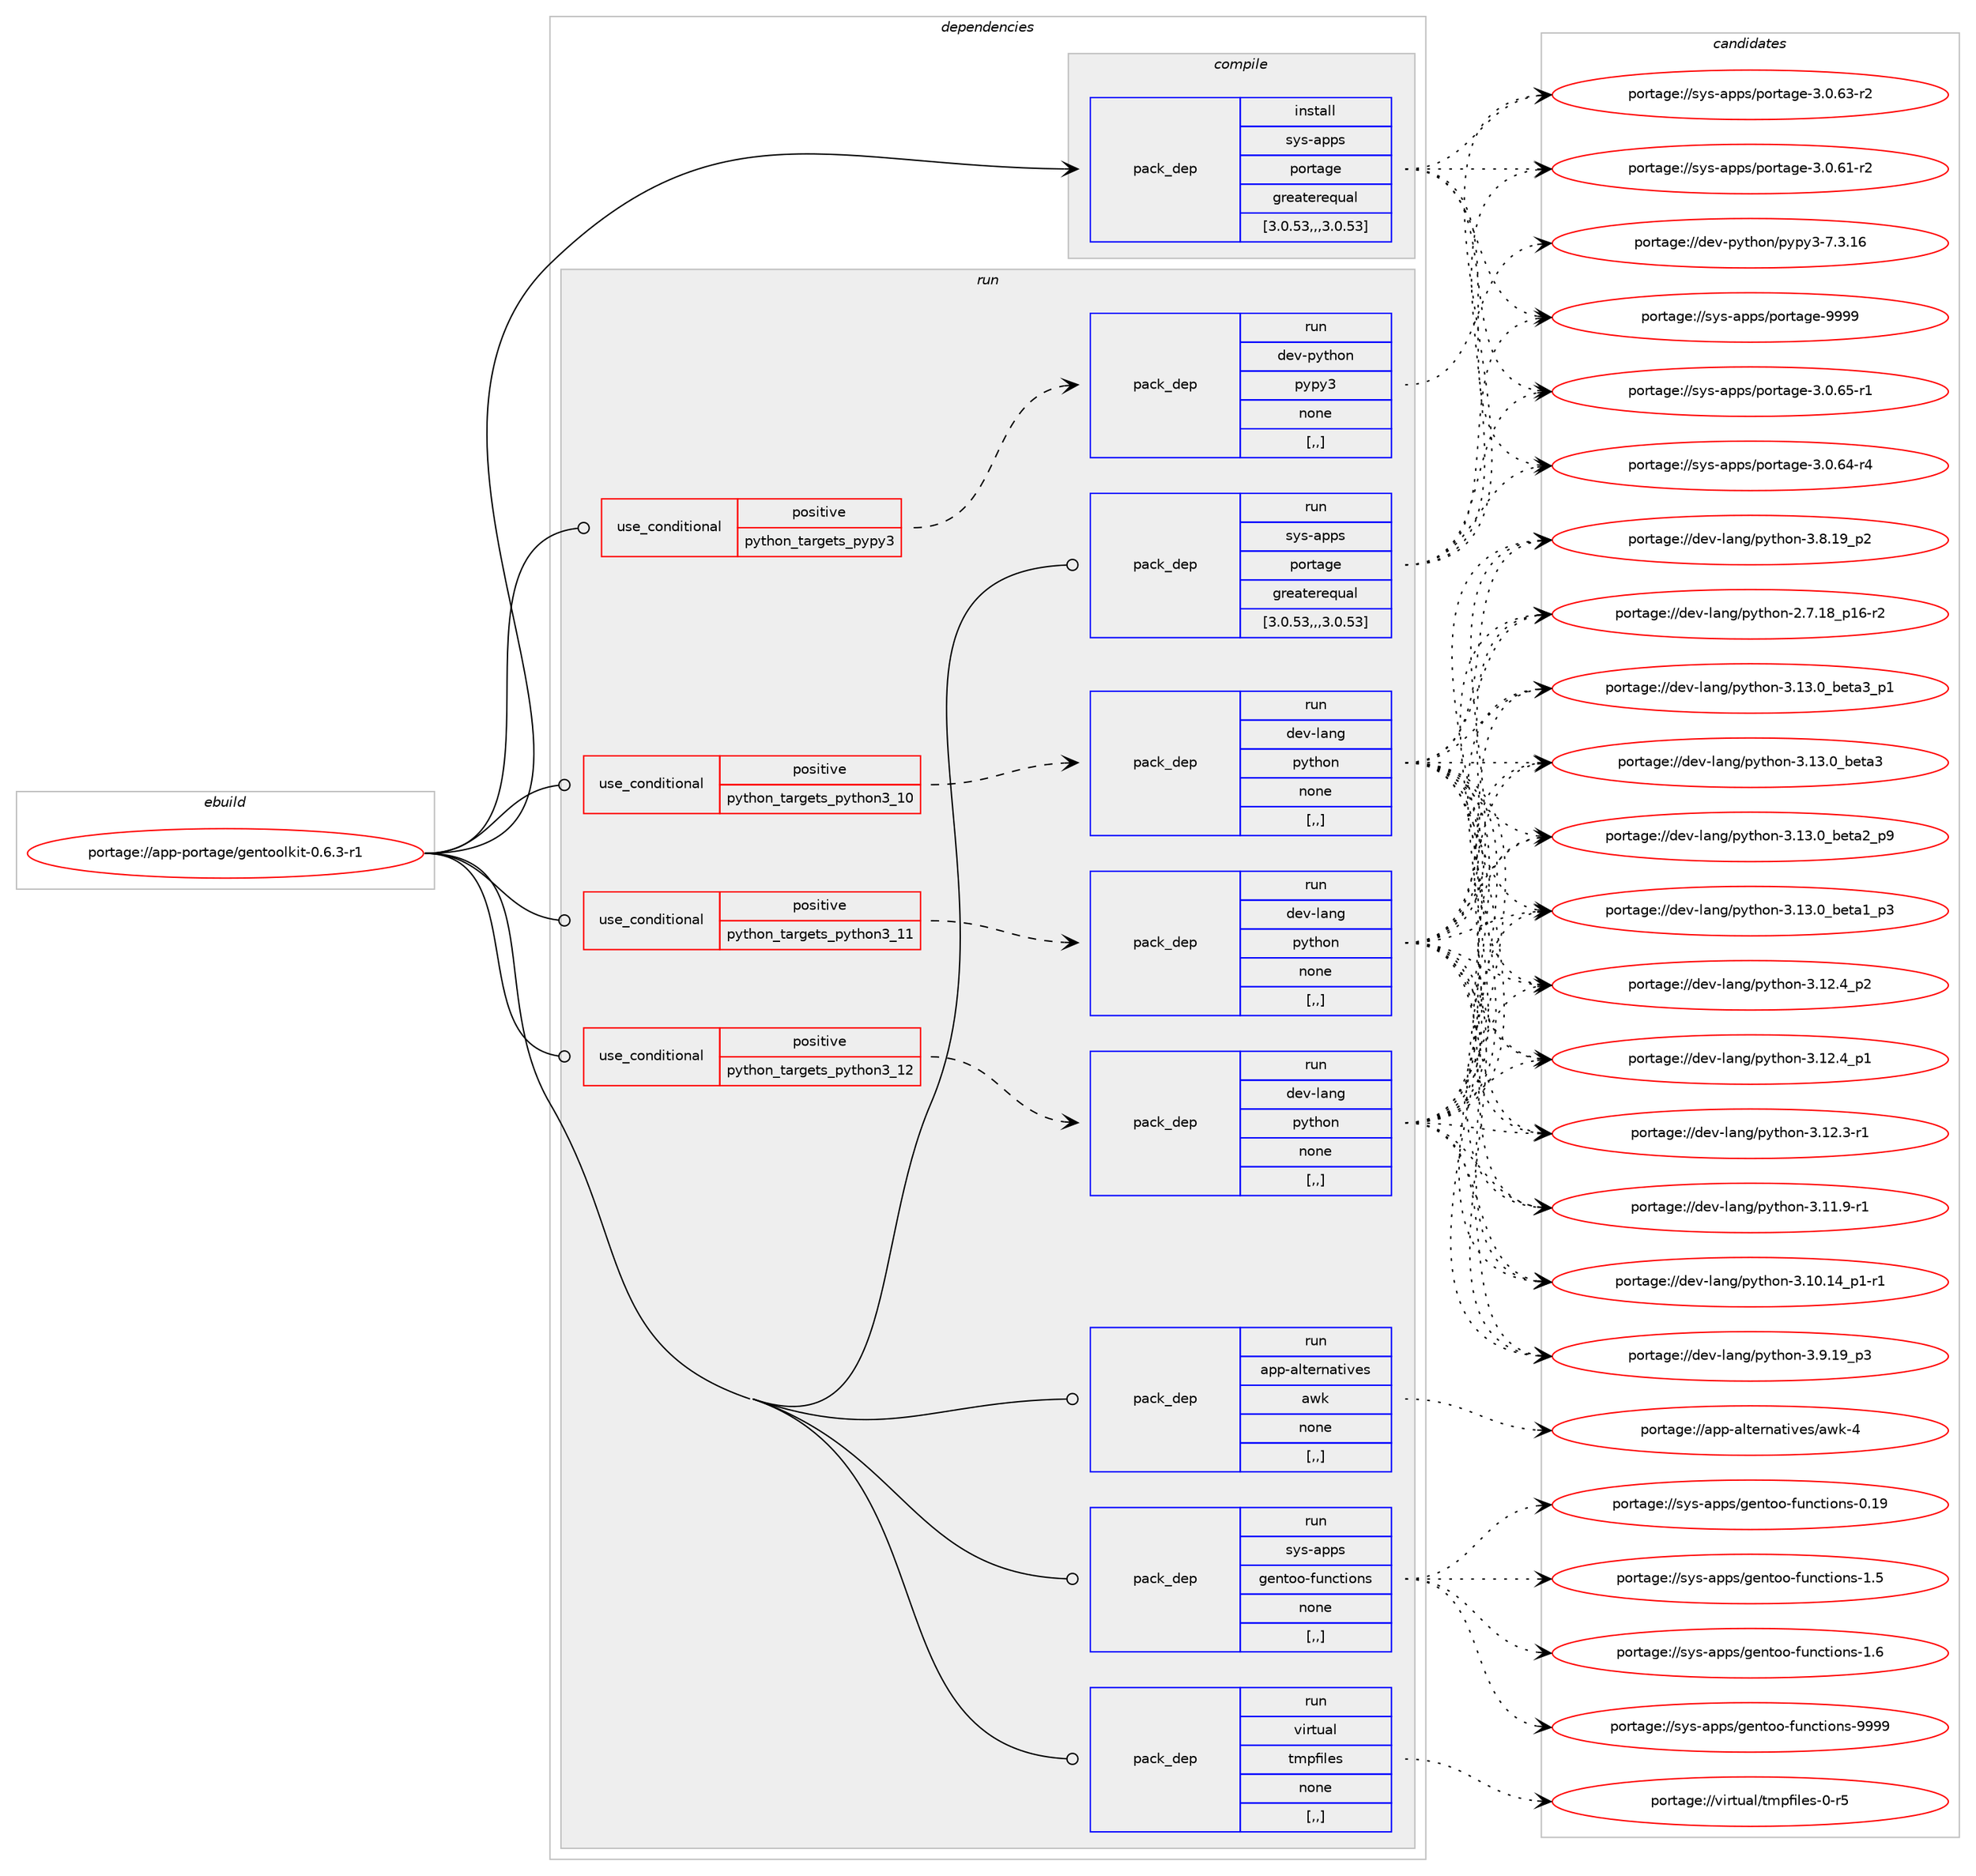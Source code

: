 digraph prolog {

# *************
# Graph options
# *************

newrank=true;
concentrate=true;
compound=true;
graph [rankdir=LR,fontname=Helvetica,fontsize=10,ranksep=1.5];#, ranksep=2.5, nodesep=0.2];
edge  [arrowhead=vee];
node  [fontname=Helvetica,fontsize=10];

# **********
# The ebuild
# **********

subgraph cluster_leftcol {
color=gray;
label=<<i>ebuild</i>>;
id [label="portage://app-portage/gentoolkit-0.6.3-r1", color=red, width=4, href="../app-portage/gentoolkit-0.6.3-r1.svg"];
}

# ****************
# The dependencies
# ****************

subgraph cluster_midcol {
color=gray;
label=<<i>dependencies</i>>;
subgraph cluster_compile {
fillcolor="#eeeeee";
style=filled;
label=<<i>compile</i>>;
subgraph pack36248 {
dependency50914 [label=<<TABLE BORDER="0" CELLBORDER="1" CELLSPACING="0" CELLPADDING="4" WIDTH="220"><TR><TD ROWSPAN="6" CELLPADDING="30">pack_dep</TD></TR><TR><TD WIDTH="110">install</TD></TR><TR><TD>sys-apps</TD></TR><TR><TD>portage</TD></TR><TR><TD>greaterequal</TD></TR><TR><TD>[3.0.53,,,3.0.53]</TD></TR></TABLE>>, shape=none, color=blue];
}
id:e -> dependency50914:w [weight=20,style="solid",arrowhead="vee"];
}
subgraph cluster_compileandrun {
fillcolor="#eeeeee";
style=filled;
label=<<i>compile and run</i>>;
}
subgraph cluster_run {
fillcolor="#eeeeee";
style=filled;
label=<<i>run</i>>;
subgraph cond14200 {
dependency50915 [label=<<TABLE BORDER="0" CELLBORDER="1" CELLSPACING="0" CELLPADDING="4"><TR><TD ROWSPAN="3" CELLPADDING="10">use_conditional</TD></TR><TR><TD>positive</TD></TR><TR><TD>python_targets_pypy3</TD></TR></TABLE>>, shape=none, color=red];
subgraph pack36249 {
dependency50916 [label=<<TABLE BORDER="0" CELLBORDER="1" CELLSPACING="0" CELLPADDING="4" WIDTH="220"><TR><TD ROWSPAN="6" CELLPADDING="30">pack_dep</TD></TR><TR><TD WIDTH="110">run</TD></TR><TR><TD>dev-python</TD></TR><TR><TD>pypy3</TD></TR><TR><TD>none</TD></TR><TR><TD>[,,]</TD></TR></TABLE>>, shape=none, color=blue];
}
dependency50915:e -> dependency50916:w [weight=20,style="dashed",arrowhead="vee"];
}
id:e -> dependency50915:w [weight=20,style="solid",arrowhead="odot"];
subgraph cond14201 {
dependency50917 [label=<<TABLE BORDER="0" CELLBORDER="1" CELLSPACING="0" CELLPADDING="4"><TR><TD ROWSPAN="3" CELLPADDING="10">use_conditional</TD></TR><TR><TD>positive</TD></TR><TR><TD>python_targets_python3_10</TD></TR></TABLE>>, shape=none, color=red];
subgraph pack36250 {
dependency50918 [label=<<TABLE BORDER="0" CELLBORDER="1" CELLSPACING="0" CELLPADDING="4" WIDTH="220"><TR><TD ROWSPAN="6" CELLPADDING="30">pack_dep</TD></TR><TR><TD WIDTH="110">run</TD></TR><TR><TD>dev-lang</TD></TR><TR><TD>python</TD></TR><TR><TD>none</TD></TR><TR><TD>[,,]</TD></TR></TABLE>>, shape=none, color=blue];
}
dependency50917:e -> dependency50918:w [weight=20,style="dashed",arrowhead="vee"];
}
id:e -> dependency50917:w [weight=20,style="solid",arrowhead="odot"];
subgraph cond14202 {
dependency50919 [label=<<TABLE BORDER="0" CELLBORDER="1" CELLSPACING="0" CELLPADDING="4"><TR><TD ROWSPAN="3" CELLPADDING="10">use_conditional</TD></TR><TR><TD>positive</TD></TR><TR><TD>python_targets_python3_11</TD></TR></TABLE>>, shape=none, color=red];
subgraph pack36251 {
dependency50920 [label=<<TABLE BORDER="0" CELLBORDER="1" CELLSPACING="0" CELLPADDING="4" WIDTH="220"><TR><TD ROWSPAN="6" CELLPADDING="30">pack_dep</TD></TR><TR><TD WIDTH="110">run</TD></TR><TR><TD>dev-lang</TD></TR><TR><TD>python</TD></TR><TR><TD>none</TD></TR><TR><TD>[,,]</TD></TR></TABLE>>, shape=none, color=blue];
}
dependency50919:e -> dependency50920:w [weight=20,style="dashed",arrowhead="vee"];
}
id:e -> dependency50919:w [weight=20,style="solid",arrowhead="odot"];
subgraph cond14203 {
dependency50921 [label=<<TABLE BORDER="0" CELLBORDER="1" CELLSPACING="0" CELLPADDING="4"><TR><TD ROWSPAN="3" CELLPADDING="10">use_conditional</TD></TR><TR><TD>positive</TD></TR><TR><TD>python_targets_python3_12</TD></TR></TABLE>>, shape=none, color=red];
subgraph pack36252 {
dependency50922 [label=<<TABLE BORDER="0" CELLBORDER="1" CELLSPACING="0" CELLPADDING="4" WIDTH="220"><TR><TD ROWSPAN="6" CELLPADDING="30">pack_dep</TD></TR><TR><TD WIDTH="110">run</TD></TR><TR><TD>dev-lang</TD></TR><TR><TD>python</TD></TR><TR><TD>none</TD></TR><TR><TD>[,,]</TD></TR></TABLE>>, shape=none, color=blue];
}
dependency50921:e -> dependency50922:w [weight=20,style="dashed",arrowhead="vee"];
}
id:e -> dependency50921:w [weight=20,style="solid",arrowhead="odot"];
subgraph pack36253 {
dependency50923 [label=<<TABLE BORDER="0" CELLBORDER="1" CELLSPACING="0" CELLPADDING="4" WIDTH="220"><TR><TD ROWSPAN="6" CELLPADDING="30">pack_dep</TD></TR><TR><TD WIDTH="110">run</TD></TR><TR><TD>app-alternatives</TD></TR><TR><TD>awk</TD></TR><TR><TD>none</TD></TR><TR><TD>[,,]</TD></TR></TABLE>>, shape=none, color=blue];
}
id:e -> dependency50923:w [weight=20,style="solid",arrowhead="odot"];
subgraph pack36254 {
dependency50924 [label=<<TABLE BORDER="0" CELLBORDER="1" CELLSPACING="0" CELLPADDING="4" WIDTH="220"><TR><TD ROWSPAN="6" CELLPADDING="30">pack_dep</TD></TR><TR><TD WIDTH="110">run</TD></TR><TR><TD>sys-apps</TD></TR><TR><TD>gentoo-functions</TD></TR><TR><TD>none</TD></TR><TR><TD>[,,]</TD></TR></TABLE>>, shape=none, color=blue];
}
id:e -> dependency50924:w [weight=20,style="solid",arrowhead="odot"];
subgraph pack36255 {
dependency50925 [label=<<TABLE BORDER="0" CELLBORDER="1" CELLSPACING="0" CELLPADDING="4" WIDTH="220"><TR><TD ROWSPAN="6" CELLPADDING="30">pack_dep</TD></TR><TR><TD WIDTH="110">run</TD></TR><TR><TD>sys-apps</TD></TR><TR><TD>portage</TD></TR><TR><TD>greaterequal</TD></TR><TR><TD>[3.0.53,,,3.0.53]</TD></TR></TABLE>>, shape=none, color=blue];
}
id:e -> dependency50925:w [weight=20,style="solid",arrowhead="odot"];
subgraph pack36256 {
dependency50926 [label=<<TABLE BORDER="0" CELLBORDER="1" CELLSPACING="0" CELLPADDING="4" WIDTH="220"><TR><TD ROWSPAN="6" CELLPADDING="30">pack_dep</TD></TR><TR><TD WIDTH="110">run</TD></TR><TR><TD>virtual</TD></TR><TR><TD>tmpfiles</TD></TR><TR><TD>none</TD></TR><TR><TD>[,,]</TD></TR></TABLE>>, shape=none, color=blue];
}
id:e -> dependency50926:w [weight=20,style="solid",arrowhead="odot"];
}
}

# **************
# The candidates
# **************

subgraph cluster_choices {
rank=same;
color=gray;
label=<<i>candidates</i>>;

subgraph choice36248 {
color=black;
nodesep=1;
choice115121115459711211211547112111114116971031014557575757 [label="portage://sys-apps/portage-9999", color=red, width=4,href="../sys-apps/portage-9999.svg"];
choice11512111545971121121154711211111411697103101455146484654534511449 [label="portage://sys-apps/portage-3.0.65-r1", color=red, width=4,href="../sys-apps/portage-3.0.65-r1.svg"];
choice11512111545971121121154711211111411697103101455146484654524511452 [label="portage://sys-apps/portage-3.0.64-r4", color=red, width=4,href="../sys-apps/portage-3.0.64-r4.svg"];
choice11512111545971121121154711211111411697103101455146484654514511450 [label="portage://sys-apps/portage-3.0.63-r2", color=red, width=4,href="../sys-apps/portage-3.0.63-r2.svg"];
choice11512111545971121121154711211111411697103101455146484654494511450 [label="portage://sys-apps/portage-3.0.61-r2", color=red, width=4,href="../sys-apps/portage-3.0.61-r2.svg"];
dependency50914:e -> choice115121115459711211211547112111114116971031014557575757:w [style=dotted,weight="100"];
dependency50914:e -> choice11512111545971121121154711211111411697103101455146484654534511449:w [style=dotted,weight="100"];
dependency50914:e -> choice11512111545971121121154711211111411697103101455146484654524511452:w [style=dotted,weight="100"];
dependency50914:e -> choice11512111545971121121154711211111411697103101455146484654514511450:w [style=dotted,weight="100"];
dependency50914:e -> choice11512111545971121121154711211111411697103101455146484654494511450:w [style=dotted,weight="100"];
}
subgraph choice36249 {
color=black;
nodesep=1;
choice10010111845112121116104111110471121211121215145554651464954 [label="portage://dev-python/pypy3-7.3.16", color=red, width=4,href="../dev-python/pypy3-7.3.16.svg"];
dependency50916:e -> choice10010111845112121116104111110471121211121215145554651464954:w [style=dotted,weight="100"];
}
subgraph choice36250 {
color=black;
nodesep=1;
choice10010111845108971101034711212111610411111045514649514648959810111697519511249 [label="portage://dev-lang/python-3.13.0_beta3_p1", color=red, width=4,href="../dev-lang/python-3.13.0_beta3_p1.svg"];
choice1001011184510897110103471121211161041111104551464951464895981011169751 [label="portage://dev-lang/python-3.13.0_beta3", color=red, width=4,href="../dev-lang/python-3.13.0_beta3.svg"];
choice10010111845108971101034711212111610411111045514649514648959810111697509511257 [label="portage://dev-lang/python-3.13.0_beta2_p9", color=red, width=4,href="../dev-lang/python-3.13.0_beta2_p9.svg"];
choice10010111845108971101034711212111610411111045514649514648959810111697499511251 [label="portage://dev-lang/python-3.13.0_beta1_p3", color=red, width=4,href="../dev-lang/python-3.13.0_beta1_p3.svg"];
choice100101118451089711010347112121116104111110455146495046529511250 [label="portage://dev-lang/python-3.12.4_p2", color=red, width=4,href="../dev-lang/python-3.12.4_p2.svg"];
choice100101118451089711010347112121116104111110455146495046529511249 [label="portage://dev-lang/python-3.12.4_p1", color=red, width=4,href="../dev-lang/python-3.12.4_p1.svg"];
choice100101118451089711010347112121116104111110455146495046514511449 [label="portage://dev-lang/python-3.12.3-r1", color=red, width=4,href="../dev-lang/python-3.12.3-r1.svg"];
choice100101118451089711010347112121116104111110455146494946574511449 [label="portage://dev-lang/python-3.11.9-r1", color=red, width=4,href="../dev-lang/python-3.11.9-r1.svg"];
choice100101118451089711010347112121116104111110455146494846495295112494511449 [label="portage://dev-lang/python-3.10.14_p1-r1", color=red, width=4,href="../dev-lang/python-3.10.14_p1-r1.svg"];
choice100101118451089711010347112121116104111110455146574649579511251 [label="portage://dev-lang/python-3.9.19_p3", color=red, width=4,href="../dev-lang/python-3.9.19_p3.svg"];
choice100101118451089711010347112121116104111110455146564649579511250 [label="portage://dev-lang/python-3.8.19_p2", color=red, width=4,href="../dev-lang/python-3.8.19_p2.svg"];
choice100101118451089711010347112121116104111110455046554649569511249544511450 [label="portage://dev-lang/python-2.7.18_p16-r2", color=red, width=4,href="../dev-lang/python-2.7.18_p16-r2.svg"];
dependency50918:e -> choice10010111845108971101034711212111610411111045514649514648959810111697519511249:w [style=dotted,weight="100"];
dependency50918:e -> choice1001011184510897110103471121211161041111104551464951464895981011169751:w [style=dotted,weight="100"];
dependency50918:e -> choice10010111845108971101034711212111610411111045514649514648959810111697509511257:w [style=dotted,weight="100"];
dependency50918:e -> choice10010111845108971101034711212111610411111045514649514648959810111697499511251:w [style=dotted,weight="100"];
dependency50918:e -> choice100101118451089711010347112121116104111110455146495046529511250:w [style=dotted,weight="100"];
dependency50918:e -> choice100101118451089711010347112121116104111110455146495046529511249:w [style=dotted,weight="100"];
dependency50918:e -> choice100101118451089711010347112121116104111110455146495046514511449:w [style=dotted,weight="100"];
dependency50918:e -> choice100101118451089711010347112121116104111110455146494946574511449:w [style=dotted,weight="100"];
dependency50918:e -> choice100101118451089711010347112121116104111110455146494846495295112494511449:w [style=dotted,weight="100"];
dependency50918:e -> choice100101118451089711010347112121116104111110455146574649579511251:w [style=dotted,weight="100"];
dependency50918:e -> choice100101118451089711010347112121116104111110455146564649579511250:w [style=dotted,weight="100"];
dependency50918:e -> choice100101118451089711010347112121116104111110455046554649569511249544511450:w [style=dotted,weight="100"];
}
subgraph choice36251 {
color=black;
nodesep=1;
choice10010111845108971101034711212111610411111045514649514648959810111697519511249 [label="portage://dev-lang/python-3.13.0_beta3_p1", color=red, width=4,href="../dev-lang/python-3.13.0_beta3_p1.svg"];
choice1001011184510897110103471121211161041111104551464951464895981011169751 [label="portage://dev-lang/python-3.13.0_beta3", color=red, width=4,href="../dev-lang/python-3.13.0_beta3.svg"];
choice10010111845108971101034711212111610411111045514649514648959810111697509511257 [label="portage://dev-lang/python-3.13.0_beta2_p9", color=red, width=4,href="../dev-lang/python-3.13.0_beta2_p9.svg"];
choice10010111845108971101034711212111610411111045514649514648959810111697499511251 [label="portage://dev-lang/python-3.13.0_beta1_p3", color=red, width=4,href="../dev-lang/python-3.13.0_beta1_p3.svg"];
choice100101118451089711010347112121116104111110455146495046529511250 [label="portage://dev-lang/python-3.12.4_p2", color=red, width=4,href="../dev-lang/python-3.12.4_p2.svg"];
choice100101118451089711010347112121116104111110455146495046529511249 [label="portage://dev-lang/python-3.12.4_p1", color=red, width=4,href="../dev-lang/python-3.12.4_p1.svg"];
choice100101118451089711010347112121116104111110455146495046514511449 [label="portage://dev-lang/python-3.12.3-r1", color=red, width=4,href="../dev-lang/python-3.12.3-r1.svg"];
choice100101118451089711010347112121116104111110455146494946574511449 [label="portage://dev-lang/python-3.11.9-r1", color=red, width=4,href="../dev-lang/python-3.11.9-r1.svg"];
choice100101118451089711010347112121116104111110455146494846495295112494511449 [label="portage://dev-lang/python-3.10.14_p1-r1", color=red, width=4,href="../dev-lang/python-3.10.14_p1-r1.svg"];
choice100101118451089711010347112121116104111110455146574649579511251 [label="portage://dev-lang/python-3.9.19_p3", color=red, width=4,href="../dev-lang/python-3.9.19_p3.svg"];
choice100101118451089711010347112121116104111110455146564649579511250 [label="portage://dev-lang/python-3.8.19_p2", color=red, width=4,href="../dev-lang/python-3.8.19_p2.svg"];
choice100101118451089711010347112121116104111110455046554649569511249544511450 [label="portage://dev-lang/python-2.7.18_p16-r2", color=red, width=4,href="../dev-lang/python-2.7.18_p16-r2.svg"];
dependency50920:e -> choice10010111845108971101034711212111610411111045514649514648959810111697519511249:w [style=dotted,weight="100"];
dependency50920:e -> choice1001011184510897110103471121211161041111104551464951464895981011169751:w [style=dotted,weight="100"];
dependency50920:e -> choice10010111845108971101034711212111610411111045514649514648959810111697509511257:w [style=dotted,weight="100"];
dependency50920:e -> choice10010111845108971101034711212111610411111045514649514648959810111697499511251:w [style=dotted,weight="100"];
dependency50920:e -> choice100101118451089711010347112121116104111110455146495046529511250:w [style=dotted,weight="100"];
dependency50920:e -> choice100101118451089711010347112121116104111110455146495046529511249:w [style=dotted,weight="100"];
dependency50920:e -> choice100101118451089711010347112121116104111110455146495046514511449:w [style=dotted,weight="100"];
dependency50920:e -> choice100101118451089711010347112121116104111110455146494946574511449:w [style=dotted,weight="100"];
dependency50920:e -> choice100101118451089711010347112121116104111110455146494846495295112494511449:w [style=dotted,weight="100"];
dependency50920:e -> choice100101118451089711010347112121116104111110455146574649579511251:w [style=dotted,weight="100"];
dependency50920:e -> choice100101118451089711010347112121116104111110455146564649579511250:w [style=dotted,weight="100"];
dependency50920:e -> choice100101118451089711010347112121116104111110455046554649569511249544511450:w [style=dotted,weight="100"];
}
subgraph choice36252 {
color=black;
nodesep=1;
choice10010111845108971101034711212111610411111045514649514648959810111697519511249 [label="portage://dev-lang/python-3.13.0_beta3_p1", color=red, width=4,href="../dev-lang/python-3.13.0_beta3_p1.svg"];
choice1001011184510897110103471121211161041111104551464951464895981011169751 [label="portage://dev-lang/python-3.13.0_beta3", color=red, width=4,href="../dev-lang/python-3.13.0_beta3.svg"];
choice10010111845108971101034711212111610411111045514649514648959810111697509511257 [label="portage://dev-lang/python-3.13.0_beta2_p9", color=red, width=4,href="../dev-lang/python-3.13.0_beta2_p9.svg"];
choice10010111845108971101034711212111610411111045514649514648959810111697499511251 [label="portage://dev-lang/python-3.13.0_beta1_p3", color=red, width=4,href="../dev-lang/python-3.13.0_beta1_p3.svg"];
choice100101118451089711010347112121116104111110455146495046529511250 [label="portage://dev-lang/python-3.12.4_p2", color=red, width=4,href="../dev-lang/python-3.12.4_p2.svg"];
choice100101118451089711010347112121116104111110455146495046529511249 [label="portage://dev-lang/python-3.12.4_p1", color=red, width=4,href="../dev-lang/python-3.12.4_p1.svg"];
choice100101118451089711010347112121116104111110455146495046514511449 [label="portage://dev-lang/python-3.12.3-r1", color=red, width=4,href="../dev-lang/python-3.12.3-r1.svg"];
choice100101118451089711010347112121116104111110455146494946574511449 [label="portage://dev-lang/python-3.11.9-r1", color=red, width=4,href="../dev-lang/python-3.11.9-r1.svg"];
choice100101118451089711010347112121116104111110455146494846495295112494511449 [label="portage://dev-lang/python-3.10.14_p1-r1", color=red, width=4,href="../dev-lang/python-3.10.14_p1-r1.svg"];
choice100101118451089711010347112121116104111110455146574649579511251 [label="portage://dev-lang/python-3.9.19_p3", color=red, width=4,href="../dev-lang/python-3.9.19_p3.svg"];
choice100101118451089711010347112121116104111110455146564649579511250 [label="portage://dev-lang/python-3.8.19_p2", color=red, width=4,href="../dev-lang/python-3.8.19_p2.svg"];
choice100101118451089711010347112121116104111110455046554649569511249544511450 [label="portage://dev-lang/python-2.7.18_p16-r2", color=red, width=4,href="../dev-lang/python-2.7.18_p16-r2.svg"];
dependency50922:e -> choice10010111845108971101034711212111610411111045514649514648959810111697519511249:w [style=dotted,weight="100"];
dependency50922:e -> choice1001011184510897110103471121211161041111104551464951464895981011169751:w [style=dotted,weight="100"];
dependency50922:e -> choice10010111845108971101034711212111610411111045514649514648959810111697509511257:w [style=dotted,weight="100"];
dependency50922:e -> choice10010111845108971101034711212111610411111045514649514648959810111697499511251:w [style=dotted,weight="100"];
dependency50922:e -> choice100101118451089711010347112121116104111110455146495046529511250:w [style=dotted,weight="100"];
dependency50922:e -> choice100101118451089711010347112121116104111110455146495046529511249:w [style=dotted,weight="100"];
dependency50922:e -> choice100101118451089711010347112121116104111110455146495046514511449:w [style=dotted,weight="100"];
dependency50922:e -> choice100101118451089711010347112121116104111110455146494946574511449:w [style=dotted,weight="100"];
dependency50922:e -> choice100101118451089711010347112121116104111110455146494846495295112494511449:w [style=dotted,weight="100"];
dependency50922:e -> choice100101118451089711010347112121116104111110455146574649579511251:w [style=dotted,weight="100"];
dependency50922:e -> choice100101118451089711010347112121116104111110455146564649579511250:w [style=dotted,weight="100"];
dependency50922:e -> choice100101118451089711010347112121116104111110455046554649569511249544511450:w [style=dotted,weight="100"];
}
subgraph choice36253 {
color=black;
nodesep=1;
choice9711211245971081161011141109711610511810111547971191074552 [label="portage://app-alternatives/awk-4", color=red, width=4,href="../app-alternatives/awk-4.svg"];
dependency50923:e -> choice9711211245971081161011141109711610511810111547971191074552:w [style=dotted,weight="100"];
}
subgraph choice36254 {
color=black;
nodesep=1;
choice11512111545971121121154710310111011611111145102117110991161051111101154557575757 [label="portage://sys-apps/gentoo-functions-9999", color=red, width=4,href="../sys-apps/gentoo-functions-9999.svg"];
choice115121115459711211211547103101110116111111451021171109911610511111011545494654 [label="portage://sys-apps/gentoo-functions-1.6", color=red, width=4,href="../sys-apps/gentoo-functions-1.6.svg"];
choice115121115459711211211547103101110116111111451021171109911610511111011545494653 [label="portage://sys-apps/gentoo-functions-1.5", color=red, width=4,href="../sys-apps/gentoo-functions-1.5.svg"];
choice11512111545971121121154710310111011611111145102117110991161051111101154548464957 [label="portage://sys-apps/gentoo-functions-0.19", color=red, width=4,href="../sys-apps/gentoo-functions-0.19.svg"];
dependency50924:e -> choice11512111545971121121154710310111011611111145102117110991161051111101154557575757:w [style=dotted,weight="100"];
dependency50924:e -> choice115121115459711211211547103101110116111111451021171109911610511111011545494654:w [style=dotted,weight="100"];
dependency50924:e -> choice115121115459711211211547103101110116111111451021171109911610511111011545494653:w [style=dotted,weight="100"];
dependency50924:e -> choice11512111545971121121154710310111011611111145102117110991161051111101154548464957:w [style=dotted,weight="100"];
}
subgraph choice36255 {
color=black;
nodesep=1;
choice115121115459711211211547112111114116971031014557575757 [label="portage://sys-apps/portage-9999", color=red, width=4,href="../sys-apps/portage-9999.svg"];
choice11512111545971121121154711211111411697103101455146484654534511449 [label="portage://sys-apps/portage-3.0.65-r1", color=red, width=4,href="../sys-apps/portage-3.0.65-r1.svg"];
choice11512111545971121121154711211111411697103101455146484654524511452 [label="portage://sys-apps/portage-3.0.64-r4", color=red, width=4,href="../sys-apps/portage-3.0.64-r4.svg"];
choice11512111545971121121154711211111411697103101455146484654514511450 [label="portage://sys-apps/portage-3.0.63-r2", color=red, width=4,href="../sys-apps/portage-3.0.63-r2.svg"];
choice11512111545971121121154711211111411697103101455146484654494511450 [label="portage://sys-apps/portage-3.0.61-r2", color=red, width=4,href="../sys-apps/portage-3.0.61-r2.svg"];
dependency50925:e -> choice115121115459711211211547112111114116971031014557575757:w [style=dotted,weight="100"];
dependency50925:e -> choice11512111545971121121154711211111411697103101455146484654534511449:w [style=dotted,weight="100"];
dependency50925:e -> choice11512111545971121121154711211111411697103101455146484654524511452:w [style=dotted,weight="100"];
dependency50925:e -> choice11512111545971121121154711211111411697103101455146484654514511450:w [style=dotted,weight="100"];
dependency50925:e -> choice11512111545971121121154711211111411697103101455146484654494511450:w [style=dotted,weight="100"];
}
subgraph choice36256 {
color=black;
nodesep=1;
choice118105114116117971084711610911210210510810111545484511453 [label="portage://virtual/tmpfiles-0-r5", color=red, width=4,href="../virtual/tmpfiles-0-r5.svg"];
dependency50926:e -> choice118105114116117971084711610911210210510810111545484511453:w [style=dotted,weight="100"];
}
}

}
